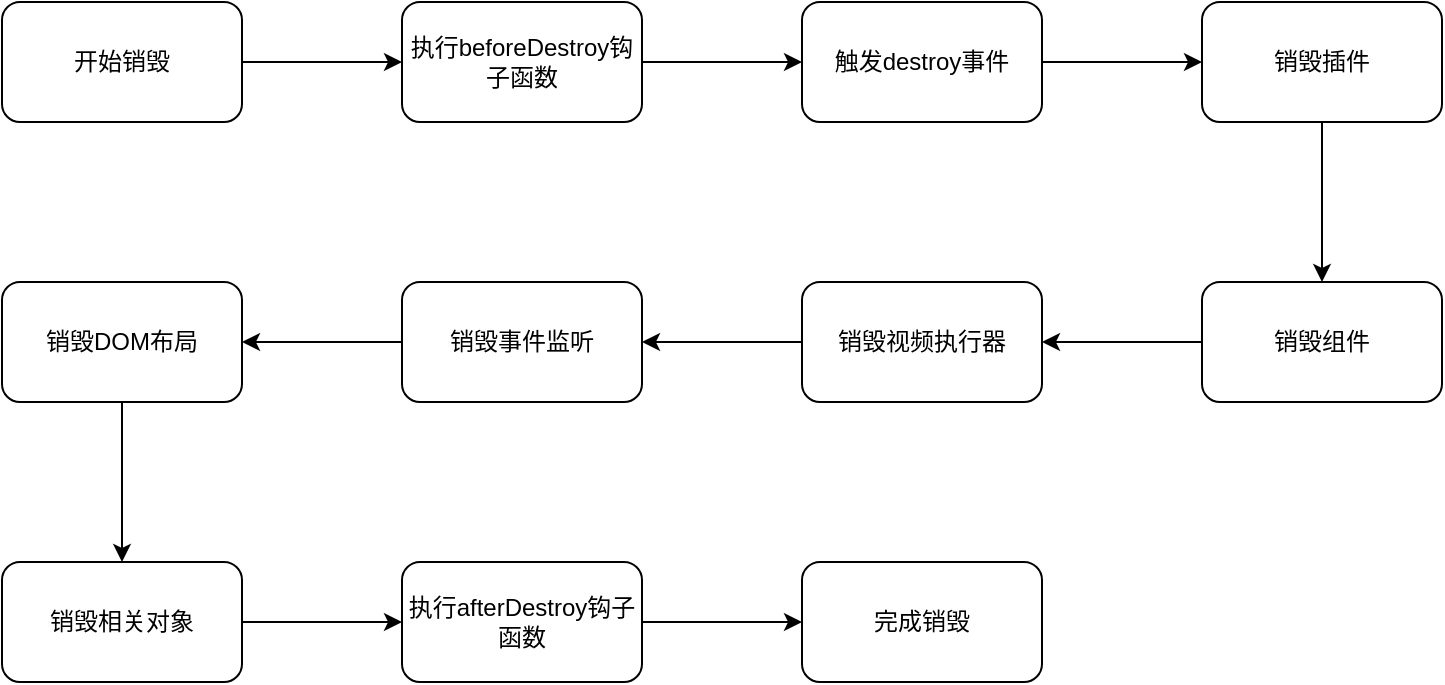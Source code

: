 <mxfile version="16.0.2" type="device"><diagram id="C5RBs43oDa-KdzZeNtuy" name="Page-1"><mxGraphModel dx="782" dy="585" grid="1" gridSize="10" guides="1" tooltips="1" connect="1" arrows="1" fold="1" page="1" pageScale="1" pageWidth="827" pageHeight="1169" math="0" shadow="0"><root><mxCell id="WIyWlLk6GJQsqaUBKTNV-0"/><mxCell id="WIyWlLk6GJQsqaUBKTNV-1" parent="WIyWlLk6GJQsqaUBKTNV-0"/><mxCell id="__o15zwKxypo0cflr-46-2" value="" style="edgeStyle=orthogonalEdgeStyle;rounded=0;orthogonalLoop=1;jettySize=auto;html=1;" edge="1" parent="WIyWlLk6GJQsqaUBKTNV-1" source="wc-VT9p63DZ5wcVGYlNT-0" target="__o15zwKxypo0cflr-46-1"><mxGeometry relative="1" as="geometry"/></mxCell><mxCell id="wc-VT9p63DZ5wcVGYlNT-0" value="开始销毁" style="rounded=1;whiteSpace=wrap;html=1;" parent="WIyWlLk6GJQsqaUBKTNV-1" vertex="1"><mxGeometry x="120" y="70" width="120" height="60" as="geometry"/></mxCell><mxCell id="__o15zwKxypo0cflr-46-4" value="" style="edgeStyle=orthogonalEdgeStyle;rounded=0;orthogonalLoop=1;jettySize=auto;html=1;" edge="1" parent="WIyWlLk6GJQsqaUBKTNV-1" source="__o15zwKxypo0cflr-46-1" target="__o15zwKxypo0cflr-46-3"><mxGeometry relative="1" as="geometry"/></mxCell><mxCell id="__o15zwKxypo0cflr-46-1" value="执行beforeDestroy钩子函数" style="whiteSpace=wrap;html=1;rounded=1;" vertex="1" parent="WIyWlLk6GJQsqaUBKTNV-1"><mxGeometry x="320" y="70" width="120" height="60" as="geometry"/></mxCell><mxCell id="__o15zwKxypo0cflr-46-6" value="" style="edgeStyle=orthogonalEdgeStyle;rounded=0;orthogonalLoop=1;jettySize=auto;html=1;" edge="1" parent="WIyWlLk6GJQsqaUBKTNV-1" source="__o15zwKxypo0cflr-46-3" target="__o15zwKxypo0cflr-46-5"><mxGeometry relative="1" as="geometry"/></mxCell><mxCell id="__o15zwKxypo0cflr-46-3" value="触发destroy事件" style="whiteSpace=wrap;html=1;rounded=1;" vertex="1" parent="WIyWlLk6GJQsqaUBKTNV-1"><mxGeometry x="520" y="70" width="120" height="60" as="geometry"/></mxCell><mxCell id="__o15zwKxypo0cflr-46-8" value="" style="edgeStyle=orthogonalEdgeStyle;rounded=0;orthogonalLoop=1;jettySize=auto;html=1;" edge="1" parent="WIyWlLk6GJQsqaUBKTNV-1" source="__o15zwKxypo0cflr-46-5" target="__o15zwKxypo0cflr-46-7"><mxGeometry relative="1" as="geometry"/></mxCell><mxCell id="__o15zwKxypo0cflr-46-5" value="销毁插件" style="whiteSpace=wrap;html=1;rounded=1;" vertex="1" parent="WIyWlLk6GJQsqaUBKTNV-1"><mxGeometry x="720" y="70" width="120" height="60" as="geometry"/></mxCell><mxCell id="__o15zwKxypo0cflr-46-10" value="" style="edgeStyle=orthogonalEdgeStyle;rounded=0;orthogonalLoop=1;jettySize=auto;html=1;" edge="1" parent="WIyWlLk6GJQsqaUBKTNV-1" source="__o15zwKxypo0cflr-46-7" target="__o15zwKxypo0cflr-46-9"><mxGeometry relative="1" as="geometry"/></mxCell><mxCell id="__o15zwKxypo0cflr-46-7" value="销毁组件" style="whiteSpace=wrap;html=1;rounded=1;" vertex="1" parent="WIyWlLk6GJQsqaUBKTNV-1"><mxGeometry x="720" y="210" width="120" height="60" as="geometry"/></mxCell><mxCell id="__o15zwKxypo0cflr-46-12" value="" style="edgeStyle=orthogonalEdgeStyle;rounded=0;orthogonalLoop=1;jettySize=auto;html=1;" edge="1" parent="WIyWlLk6GJQsqaUBKTNV-1" source="__o15zwKxypo0cflr-46-9" target="__o15zwKxypo0cflr-46-11"><mxGeometry relative="1" as="geometry"/></mxCell><mxCell id="__o15zwKxypo0cflr-46-9" value="&lt;span&gt;销毁视频执行器&lt;/span&gt;" style="whiteSpace=wrap;html=1;rounded=1;" vertex="1" parent="WIyWlLk6GJQsqaUBKTNV-1"><mxGeometry x="520" y="210" width="120" height="60" as="geometry"/></mxCell><mxCell id="__o15zwKxypo0cflr-46-14" value="" style="edgeStyle=orthogonalEdgeStyle;rounded=0;orthogonalLoop=1;jettySize=auto;html=1;" edge="1" parent="WIyWlLk6GJQsqaUBKTNV-1" source="__o15zwKxypo0cflr-46-11" target="__o15zwKxypo0cflr-46-13"><mxGeometry relative="1" as="geometry"/></mxCell><mxCell id="__o15zwKxypo0cflr-46-11" value="销毁事件监听" style="whiteSpace=wrap;html=1;rounded=1;" vertex="1" parent="WIyWlLk6GJQsqaUBKTNV-1"><mxGeometry x="320" y="210" width="120" height="60" as="geometry"/></mxCell><mxCell id="__o15zwKxypo0cflr-46-16" value="" style="edgeStyle=orthogonalEdgeStyle;rounded=0;orthogonalLoop=1;jettySize=auto;html=1;" edge="1" parent="WIyWlLk6GJQsqaUBKTNV-1" source="__o15zwKxypo0cflr-46-13" target="__o15zwKxypo0cflr-46-15"><mxGeometry relative="1" as="geometry"/></mxCell><mxCell id="__o15zwKxypo0cflr-46-13" value="销毁DOM布局" style="whiteSpace=wrap;html=1;rounded=1;" vertex="1" parent="WIyWlLk6GJQsqaUBKTNV-1"><mxGeometry x="120" y="210" width="120" height="60" as="geometry"/></mxCell><mxCell id="__o15zwKxypo0cflr-46-18" value="" style="edgeStyle=orthogonalEdgeStyle;rounded=0;orthogonalLoop=1;jettySize=auto;html=1;" edge="1" parent="WIyWlLk6GJQsqaUBKTNV-1" source="__o15zwKxypo0cflr-46-15" target="__o15zwKxypo0cflr-46-17"><mxGeometry relative="1" as="geometry"/></mxCell><mxCell id="__o15zwKxypo0cflr-46-15" value="销毁相关对象" style="whiteSpace=wrap;html=1;rounded=1;" vertex="1" parent="WIyWlLk6GJQsqaUBKTNV-1"><mxGeometry x="120" y="350" width="120" height="60" as="geometry"/></mxCell><mxCell id="__o15zwKxypo0cflr-46-20" value="" style="edgeStyle=orthogonalEdgeStyle;rounded=0;orthogonalLoop=1;jettySize=auto;html=1;" edge="1" parent="WIyWlLk6GJQsqaUBKTNV-1" source="__o15zwKxypo0cflr-46-17" target="__o15zwKxypo0cflr-46-19"><mxGeometry relative="1" as="geometry"/></mxCell><mxCell id="__o15zwKxypo0cflr-46-17" value="执行afterDestroy钩子函数" style="whiteSpace=wrap;html=1;rounded=1;" vertex="1" parent="WIyWlLk6GJQsqaUBKTNV-1"><mxGeometry x="320" y="350" width="120" height="60" as="geometry"/></mxCell><mxCell id="__o15zwKxypo0cflr-46-19" value="完成销毁" style="whiteSpace=wrap;html=1;rounded=1;" vertex="1" parent="WIyWlLk6GJQsqaUBKTNV-1"><mxGeometry x="520" y="350" width="120" height="60" as="geometry"/></mxCell></root></mxGraphModel></diagram></mxfile>